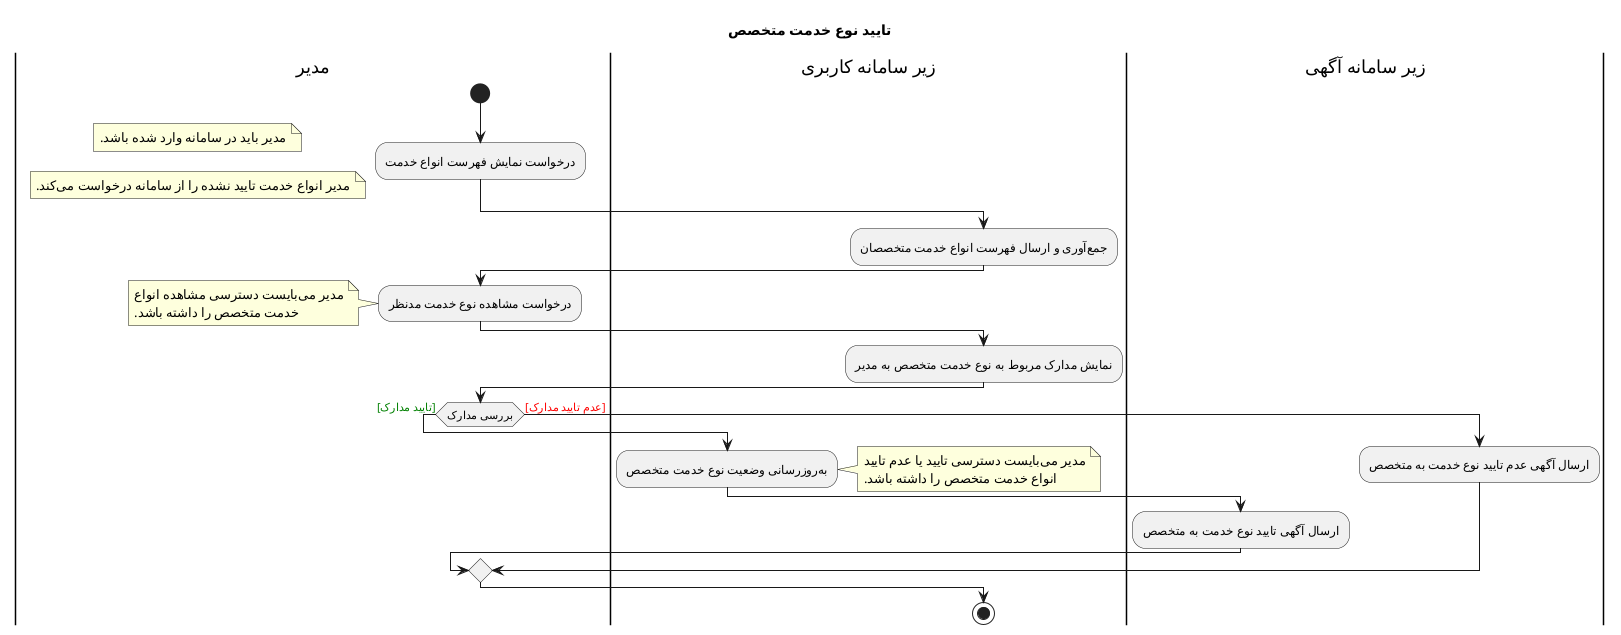 @startuml ApproveSpecialistService
Title تایید نوع خدمت متخصص
!theme _none_ 
|مدیر|
start
:درخواست نمایش فهرست انواع خدمت;
note left: مدیر باید در سامانه وارد شده باشد.
note left: مدیر انواع خدمت تایید نشده را از سامانه درخواست می‌کند.
|زیر سامانه کاربری|
:جمع‌آوری و ارسال فهرست انواع خدمت متخصصان;
|مدیر|
:درخواست مشاهده نوع خدمت مدنظر;
note left: مدیر می‌بایست دسترسی مشاهده انواع\nخدمت متخصص را داشته باشد.
|زیر سامانه کاربری|
:نمایش مدارک مربوط به نوع خدمت متخصص به مدیر;
|مدیر|
if (بررسی مدارک) then (<color:green>[تایید مدارک])
|زیر سامانه کاربری|
:به‌روزرسانی وضعیت نوع خدمت متخصص;
note right: مدیر می‌بایست دسترسی تایید یا عدم تایید\nانواع خدمت متخصص را داشته باشد.
|زیر سامانه آگهی|
  :ارسال آگهی تایید نوع خدمت به متخصص;
else (<color:red>[عدم تایید مدارک])
  :ارسال آگهی عدم تایید نوع خدمت به متخصص;
|زیر سامانه کاربری|
endif
stop
@enduml
